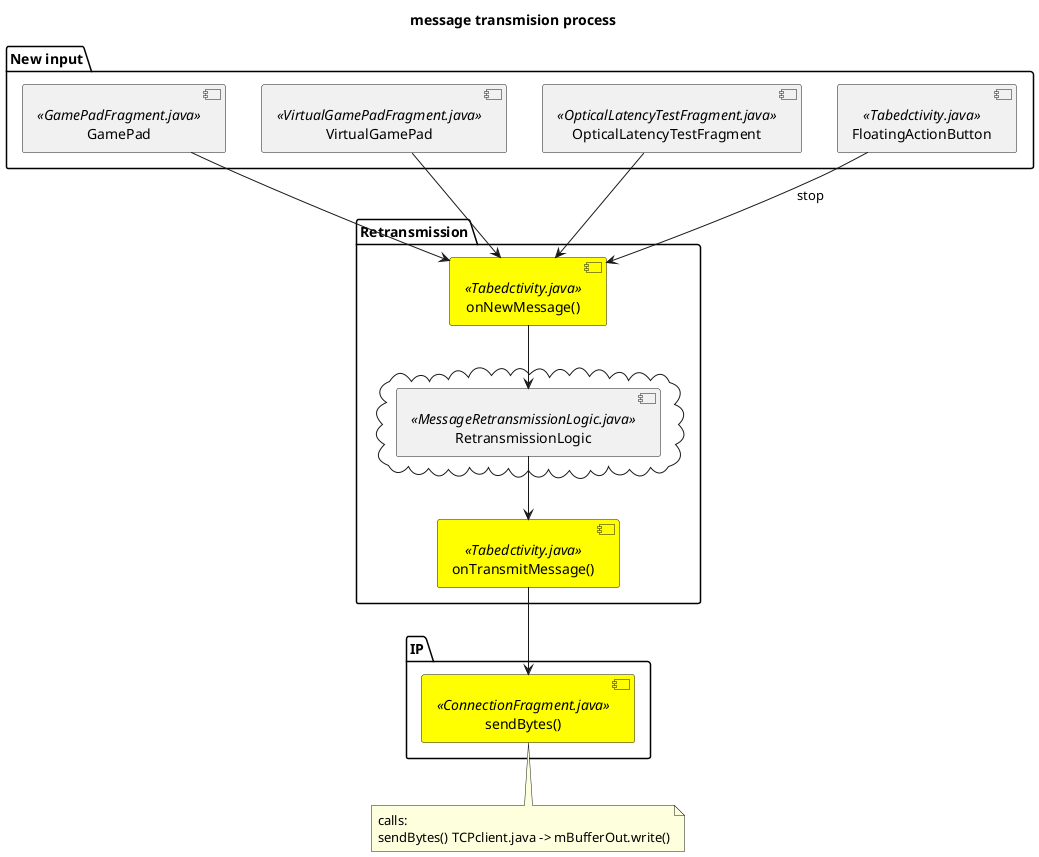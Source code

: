 @startuml
title message transmision process

package "New input" {
[GamePad] <<GamePadFragment.java>>
[VirtualGamePad] <<VirtualGamePadFragment.java>>
[OpticalLatencyTestFragment]<<OpticalLatencyTestFragment.java>>
[FloatingActionButton] <<Tabedctivity.java>>
}

package "Retransmission" {
[onNewMessage()]<<Tabedctivity.java>> #Yellow
cloud {
  [RetransmissionLogic] <<MessageRetransmissionLogic.java>>
}
[onTransmitMessage()]<<Tabedctivity.java>> #Yellow
}

package "IP" {
[sendBytes()] <<ConnectionFragment.java>> #Yellow
}

note bottom  of [sendBytes()]
  calls:
  sendBytes() TCPclient.java -> mBufferOut.write()
end note

[FloatingActionButton] -down-> [onNewMessage()] : stop
[GamePad] -down-> [onNewMessage()]
[VirtualGamePad] -down-> [onNewMessage()]
[OpticalLatencyTestFragment] -down-> [onNewMessage()]

[onNewMessage()] -down-> [RetransmissionLogic]

[RetransmissionLogic] -down-> [onTransmitMessage()]
[onTransmitMessage()] -down-> [sendBytes()]

@enduml